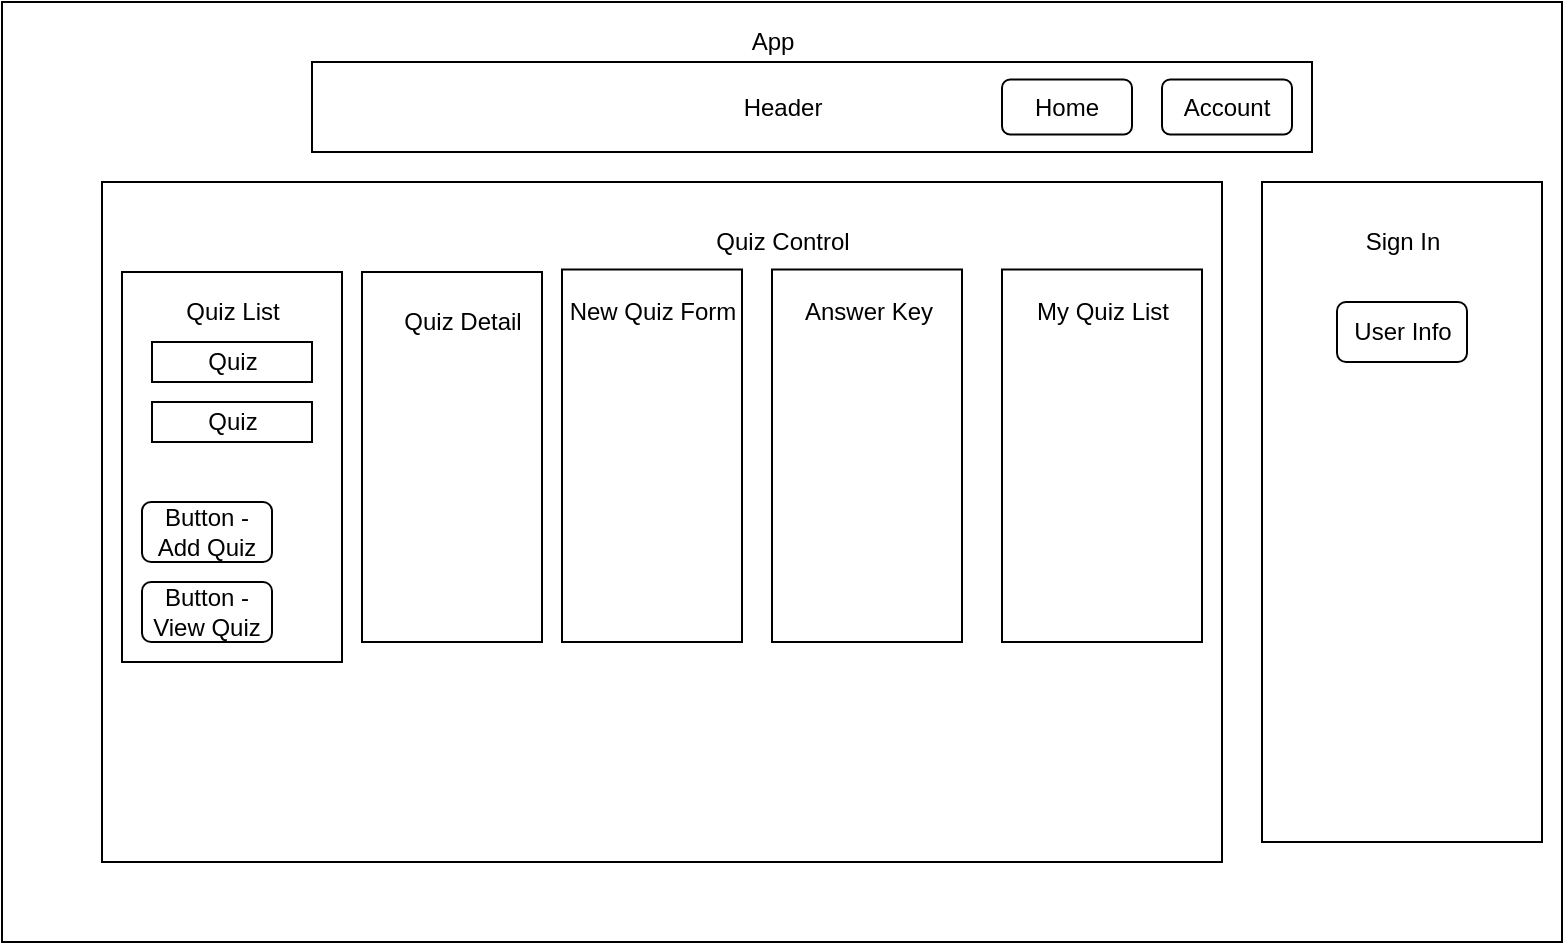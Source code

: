 <mxfile>
    <diagram id="3KwhZMnJlqim2OYu0wp2" name="Page-1">
        <mxGraphModel dx="968" dy="468" grid="1" gridSize="10" guides="1" tooltips="1" connect="1" arrows="1" fold="1" page="1" pageScale="1" pageWidth="850" pageHeight="1100" math="0" shadow="0">
            <root>
                <mxCell id="0"/>
                <mxCell id="1" parent="0"/>
                <mxCell id="4" value="" style="rounded=0;whiteSpace=wrap;html=1;" vertex="1" parent="1">
                    <mxGeometry x="40" y="290" width="780" height="470" as="geometry"/>
                </mxCell>
                <mxCell id="5" value="App" style="text;html=1;resizable=0;autosize=1;align=center;verticalAlign=middle;points=[];fillColor=none;strokeColor=none;rounded=0;" vertex="1" parent="1">
                    <mxGeometry x="405" y="300" width="40" height="20" as="geometry"/>
                </mxCell>
                <mxCell id="6" value="" style="rounded=0;whiteSpace=wrap;html=1;" vertex="1" parent="1">
                    <mxGeometry x="195" y="320" width="500" height="45" as="geometry"/>
                </mxCell>
                <mxCell id="7" value="Header" style="text;html=1;resizable=0;autosize=1;align=center;verticalAlign=middle;points=[];fillColor=none;strokeColor=none;rounded=0;" vertex="1" parent="1">
                    <mxGeometry x="405" y="332.5" width="50" height="20" as="geometry"/>
                </mxCell>
                <mxCell id="9" value="" style="rounded=0;whiteSpace=wrap;html=1;" vertex="1" parent="1">
                    <mxGeometry x="90" y="380" width="560" height="340" as="geometry"/>
                </mxCell>
                <mxCell id="10" value="Quiz Control" style="text;html=1;resizable=0;autosize=1;align=center;verticalAlign=middle;points=[];fillColor=none;strokeColor=none;rounded=0;" vertex="1" parent="1">
                    <mxGeometry x="390" y="400" width="80" height="20" as="geometry"/>
                </mxCell>
                <mxCell id="13" value="" style="rounded=0;whiteSpace=wrap;html=1;" vertex="1" parent="1">
                    <mxGeometry x="100" y="425" width="110" height="195" as="geometry"/>
                </mxCell>
                <mxCell id="14" value="" style="rounded=0;whiteSpace=wrap;html=1;" vertex="1" parent="1">
                    <mxGeometry x="320" y="423.75" width="90" height="186.25" as="geometry"/>
                </mxCell>
                <mxCell id="15" value="" style="rounded=0;whiteSpace=wrap;html=1;" vertex="1" parent="1">
                    <mxGeometry x="425" y="423.75" width="95" height="186.25" as="geometry"/>
                </mxCell>
                <mxCell id="16" value="" style="rounded=0;whiteSpace=wrap;html=1;" vertex="1" parent="1">
                    <mxGeometry x="220" y="425" width="90" height="185" as="geometry"/>
                </mxCell>
                <mxCell id="17" value="Quiz List" style="text;html=1;resizable=0;autosize=1;align=center;verticalAlign=middle;points=[];fillColor=none;strokeColor=none;rounded=0;" vertex="1" parent="1">
                    <mxGeometry x="125" y="435" width="60" height="20" as="geometry"/>
                </mxCell>
                <mxCell id="18" value="Quiz Detail" style="text;html=1;resizable=0;autosize=1;align=center;verticalAlign=middle;points=[];fillColor=none;strokeColor=none;rounded=0;" vertex="1" parent="1">
                    <mxGeometry x="235" y="440" width="70" height="20" as="geometry"/>
                </mxCell>
                <mxCell id="19" value="New Quiz Form" style="text;html=1;resizable=0;autosize=1;align=center;verticalAlign=middle;points=[];fillColor=none;strokeColor=none;rounded=0;" vertex="1" parent="1">
                    <mxGeometry x="315" y="435" width="100" height="20" as="geometry"/>
                </mxCell>
                <mxCell id="20" value="" style="rounded=0;whiteSpace=wrap;html=1;" vertex="1" parent="1">
                    <mxGeometry x="670" y="380" width="140" height="330" as="geometry"/>
                </mxCell>
                <mxCell id="21" value="Answer Key" style="text;html=1;resizable=0;autosize=1;align=center;verticalAlign=middle;points=[];fillColor=none;strokeColor=none;rounded=0;" vertex="1" parent="1">
                    <mxGeometry x="432.5" y="435" width="80" height="20" as="geometry"/>
                </mxCell>
                <mxCell id="22" value="Sign In" style="text;html=1;resizable=0;autosize=1;align=center;verticalAlign=middle;points=[];fillColor=none;strokeColor=none;rounded=0;" vertex="1" parent="1">
                    <mxGeometry x="715" y="400" width="50" height="20" as="geometry"/>
                </mxCell>
                <mxCell id="23" value="" style="rounded=0;whiteSpace=wrap;html=1;" vertex="1" parent="1">
                    <mxGeometry x="115" y="460" width="80" height="20" as="geometry"/>
                </mxCell>
                <mxCell id="24" value="Quiz" style="text;html=1;resizable=0;autosize=1;align=center;verticalAlign=middle;points=[];fillColor=none;strokeColor=none;rounded=0;" vertex="1" parent="1">
                    <mxGeometry x="135" y="460" width="40" height="20" as="geometry"/>
                </mxCell>
                <mxCell id="26" value="" style="rounded=0;whiteSpace=wrap;html=1;" vertex="1" parent="1">
                    <mxGeometry x="115" y="490" width="80" height="20" as="geometry"/>
                </mxCell>
                <mxCell id="31" value="Quiz" style="text;html=1;resizable=0;autosize=1;align=center;verticalAlign=middle;points=[];fillColor=none;strokeColor=none;rounded=0;" vertex="1" parent="1">
                    <mxGeometry x="135" y="490" width="40" height="20" as="geometry"/>
                </mxCell>
                <mxCell id="32" value="Button - Add Quiz" style="rounded=1;whiteSpace=wrap;html=1;" vertex="1" parent="1">
                    <mxGeometry x="110" y="540" width="65" height="30" as="geometry"/>
                </mxCell>
                <mxCell id="33" value="Button - View Quiz" style="rounded=1;whiteSpace=wrap;html=1;" vertex="1" parent="1">
                    <mxGeometry x="110" y="580" width="65" height="30" as="geometry"/>
                </mxCell>
                <mxCell id="39" value="" style="rounded=0;whiteSpace=wrap;html=1;" vertex="1" parent="1">
                    <mxGeometry x="540" y="423.75" width="100" height="186.25" as="geometry"/>
                </mxCell>
                <mxCell id="40" value="My Quiz List" style="text;html=1;resizable=0;autosize=1;align=center;verticalAlign=middle;points=[];fillColor=none;strokeColor=none;rounded=0;" vertex="1" parent="1">
                    <mxGeometry x="550" y="435" width="80" height="20" as="geometry"/>
                </mxCell>
                <mxCell id="41" value="User Info" style="rounded=1;whiteSpace=wrap;html=1;" vertex="1" parent="1">
                    <mxGeometry x="707.5" y="440" width="65" height="30" as="geometry"/>
                </mxCell>
                <mxCell id="42" value="Home" style="rounded=1;whiteSpace=wrap;html=1;" vertex="1" parent="1">
                    <mxGeometry x="540" y="328.75" width="65" height="27.5" as="geometry"/>
                </mxCell>
                <mxCell id="45" value="Account" style="rounded=1;whiteSpace=wrap;html=1;" vertex="1" parent="1">
                    <mxGeometry x="620" y="328.75" width="65" height="27.5" as="geometry"/>
                </mxCell>
            </root>
        </mxGraphModel>
    </diagram>
    <diagram id="okLj6QBINdeiDnf3pnSo" name="Page-1">
        <mxGraphModel dx="565" dy="472" grid="1" gridSize="10" guides="1" tooltips="1" connect="1" arrows="1" fold="1" page="1" pageScale="1" pageWidth="850" pageHeight="1100" math="0" shadow="0">
            <root>
                <mxCell id="0"/>
                <mxCell id="1" parent="0"/>
            </root>
        </mxGraphModel>
    </diagram>
</mxfile>